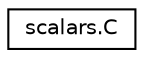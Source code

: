 digraph "Graphical Class Hierarchy"
{
 // LATEX_PDF_SIZE
  edge [fontname="Helvetica",fontsize="10",labelfontname="Helvetica",labelfontsize="10"];
  node [fontname="Helvetica",fontsize="10",shape=record];
  rankdir="LR";
  Node0 [label="scalars.C",height=0.2,width=0.4,color="black", fillcolor="white", style="filled",URL="$classscalars_1_1C.html",tooltip=" "];
}
